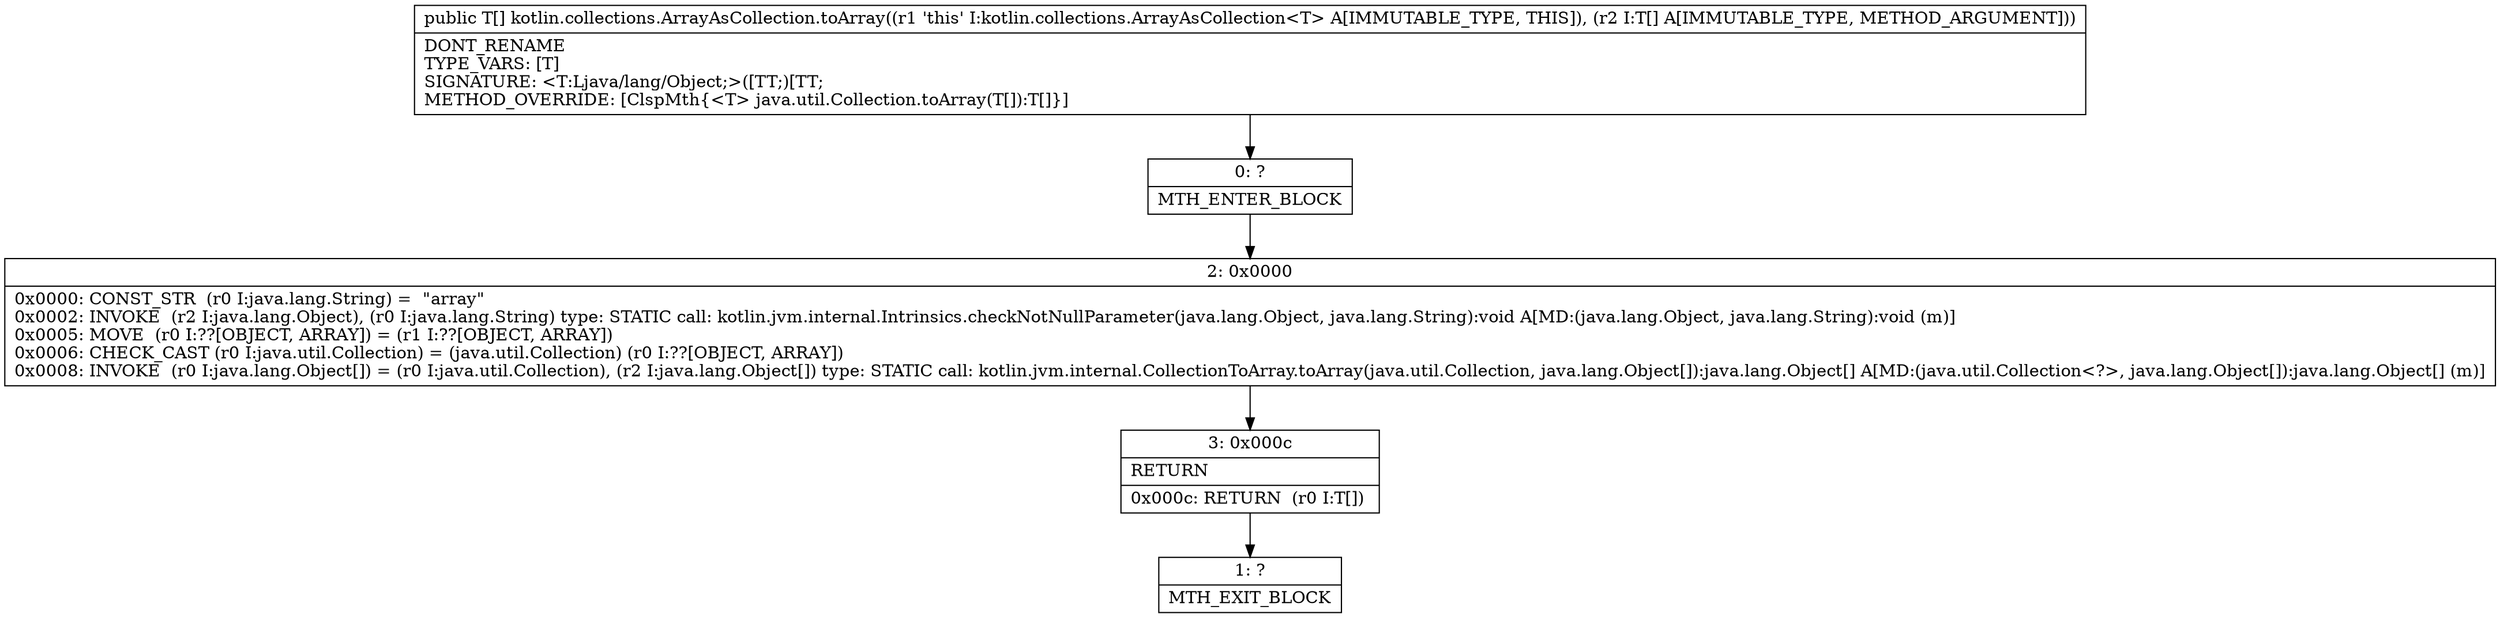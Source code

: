 digraph "CFG forkotlin.collections.ArrayAsCollection.toArray([Ljava\/lang\/Object;)[Ljava\/lang\/Object;" {
Node_0 [shape=record,label="{0\:\ ?|MTH_ENTER_BLOCK\l}"];
Node_2 [shape=record,label="{2\:\ 0x0000|0x0000: CONST_STR  (r0 I:java.lang.String) =  \"array\" \l0x0002: INVOKE  (r2 I:java.lang.Object), (r0 I:java.lang.String) type: STATIC call: kotlin.jvm.internal.Intrinsics.checkNotNullParameter(java.lang.Object, java.lang.String):void A[MD:(java.lang.Object, java.lang.String):void (m)]\l0x0005: MOVE  (r0 I:??[OBJECT, ARRAY]) = (r1 I:??[OBJECT, ARRAY]) \l0x0006: CHECK_CAST (r0 I:java.util.Collection) = (java.util.Collection) (r0 I:??[OBJECT, ARRAY]) \l0x0008: INVOKE  (r0 I:java.lang.Object[]) = (r0 I:java.util.Collection), (r2 I:java.lang.Object[]) type: STATIC call: kotlin.jvm.internal.CollectionToArray.toArray(java.util.Collection, java.lang.Object[]):java.lang.Object[] A[MD:(java.util.Collection\<?\>, java.lang.Object[]):java.lang.Object[] (m)]\l}"];
Node_3 [shape=record,label="{3\:\ 0x000c|RETURN\l|0x000c: RETURN  (r0 I:T[]) \l}"];
Node_1 [shape=record,label="{1\:\ ?|MTH_EXIT_BLOCK\l}"];
MethodNode[shape=record,label="{public T[] kotlin.collections.ArrayAsCollection.toArray((r1 'this' I:kotlin.collections.ArrayAsCollection\<T\> A[IMMUTABLE_TYPE, THIS]), (r2 I:T[] A[IMMUTABLE_TYPE, METHOD_ARGUMENT]))  | DONT_RENAME\lTYPE_VARS: [T]\lSIGNATURE: \<T:Ljava\/lang\/Object;\>([TT;)[TT;\lMETHOD_OVERRIDE: [ClspMth\{\<T\> java.util.Collection.toArray(T[]):T[]\}]\l}"];
MethodNode -> Node_0;Node_0 -> Node_2;
Node_2 -> Node_3;
Node_3 -> Node_1;
}

